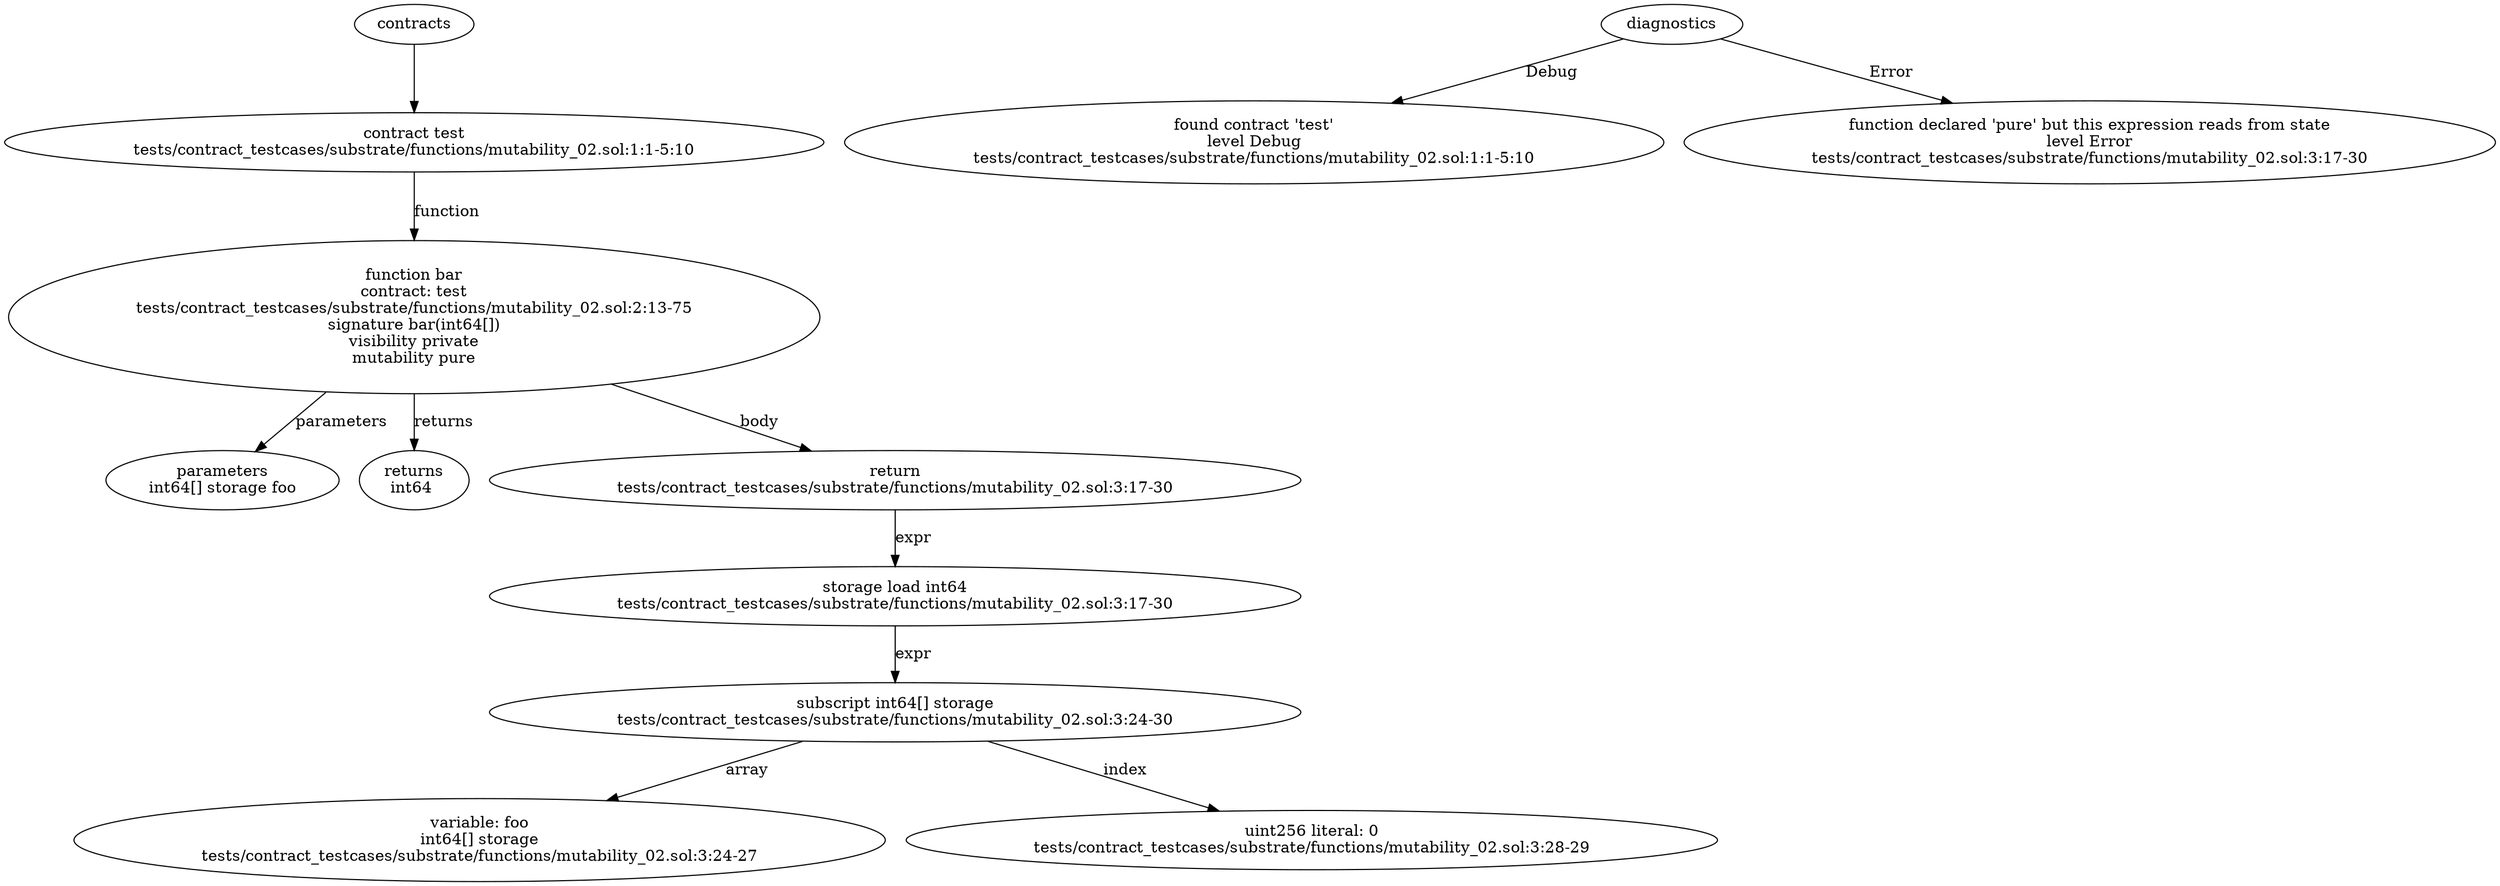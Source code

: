 strict digraph "tests/contract_testcases/substrate/functions/mutability_02.sol" {
	contract [label="contract test\ntests/contract_testcases/substrate/functions/mutability_02.sol:1:1-5:10"]
	bar [label="function bar\ncontract: test\ntests/contract_testcases/substrate/functions/mutability_02.sol:2:13-75\nsignature bar(int64[])\nvisibility private\nmutability pure"]
	parameters [label="parameters\nint64[] storage foo"]
	returns [label="returns\nint64 "]
	return [label="return\ntests/contract_testcases/substrate/functions/mutability_02.sol:3:17-30"]
	storage_load [label="storage load int64\ntests/contract_testcases/substrate/functions/mutability_02.sol:3:17-30"]
	subscript [label="subscript int64[] storage\ntests/contract_testcases/substrate/functions/mutability_02.sol:3:24-30"]
	variable [label="variable: foo\nint64[] storage\ntests/contract_testcases/substrate/functions/mutability_02.sol:3:24-27"]
	number_literal [label="uint256 literal: 0\ntests/contract_testcases/substrate/functions/mutability_02.sol:3:28-29"]
	diagnostic [label="found contract 'test'\nlevel Debug\ntests/contract_testcases/substrate/functions/mutability_02.sol:1:1-5:10"]
	diagnostic_12 [label="function declared 'pure' but this expression reads from state\nlevel Error\ntests/contract_testcases/substrate/functions/mutability_02.sol:3:17-30"]
	contracts -> contract
	contract -> bar [label="function"]
	bar -> parameters [label="parameters"]
	bar -> returns [label="returns"]
	bar -> return [label="body"]
	return -> storage_load [label="expr"]
	storage_load -> subscript [label="expr"]
	subscript -> variable [label="array"]
	subscript -> number_literal [label="index"]
	diagnostics -> diagnostic [label="Debug"]
	diagnostics -> diagnostic_12 [label="Error"]
}
